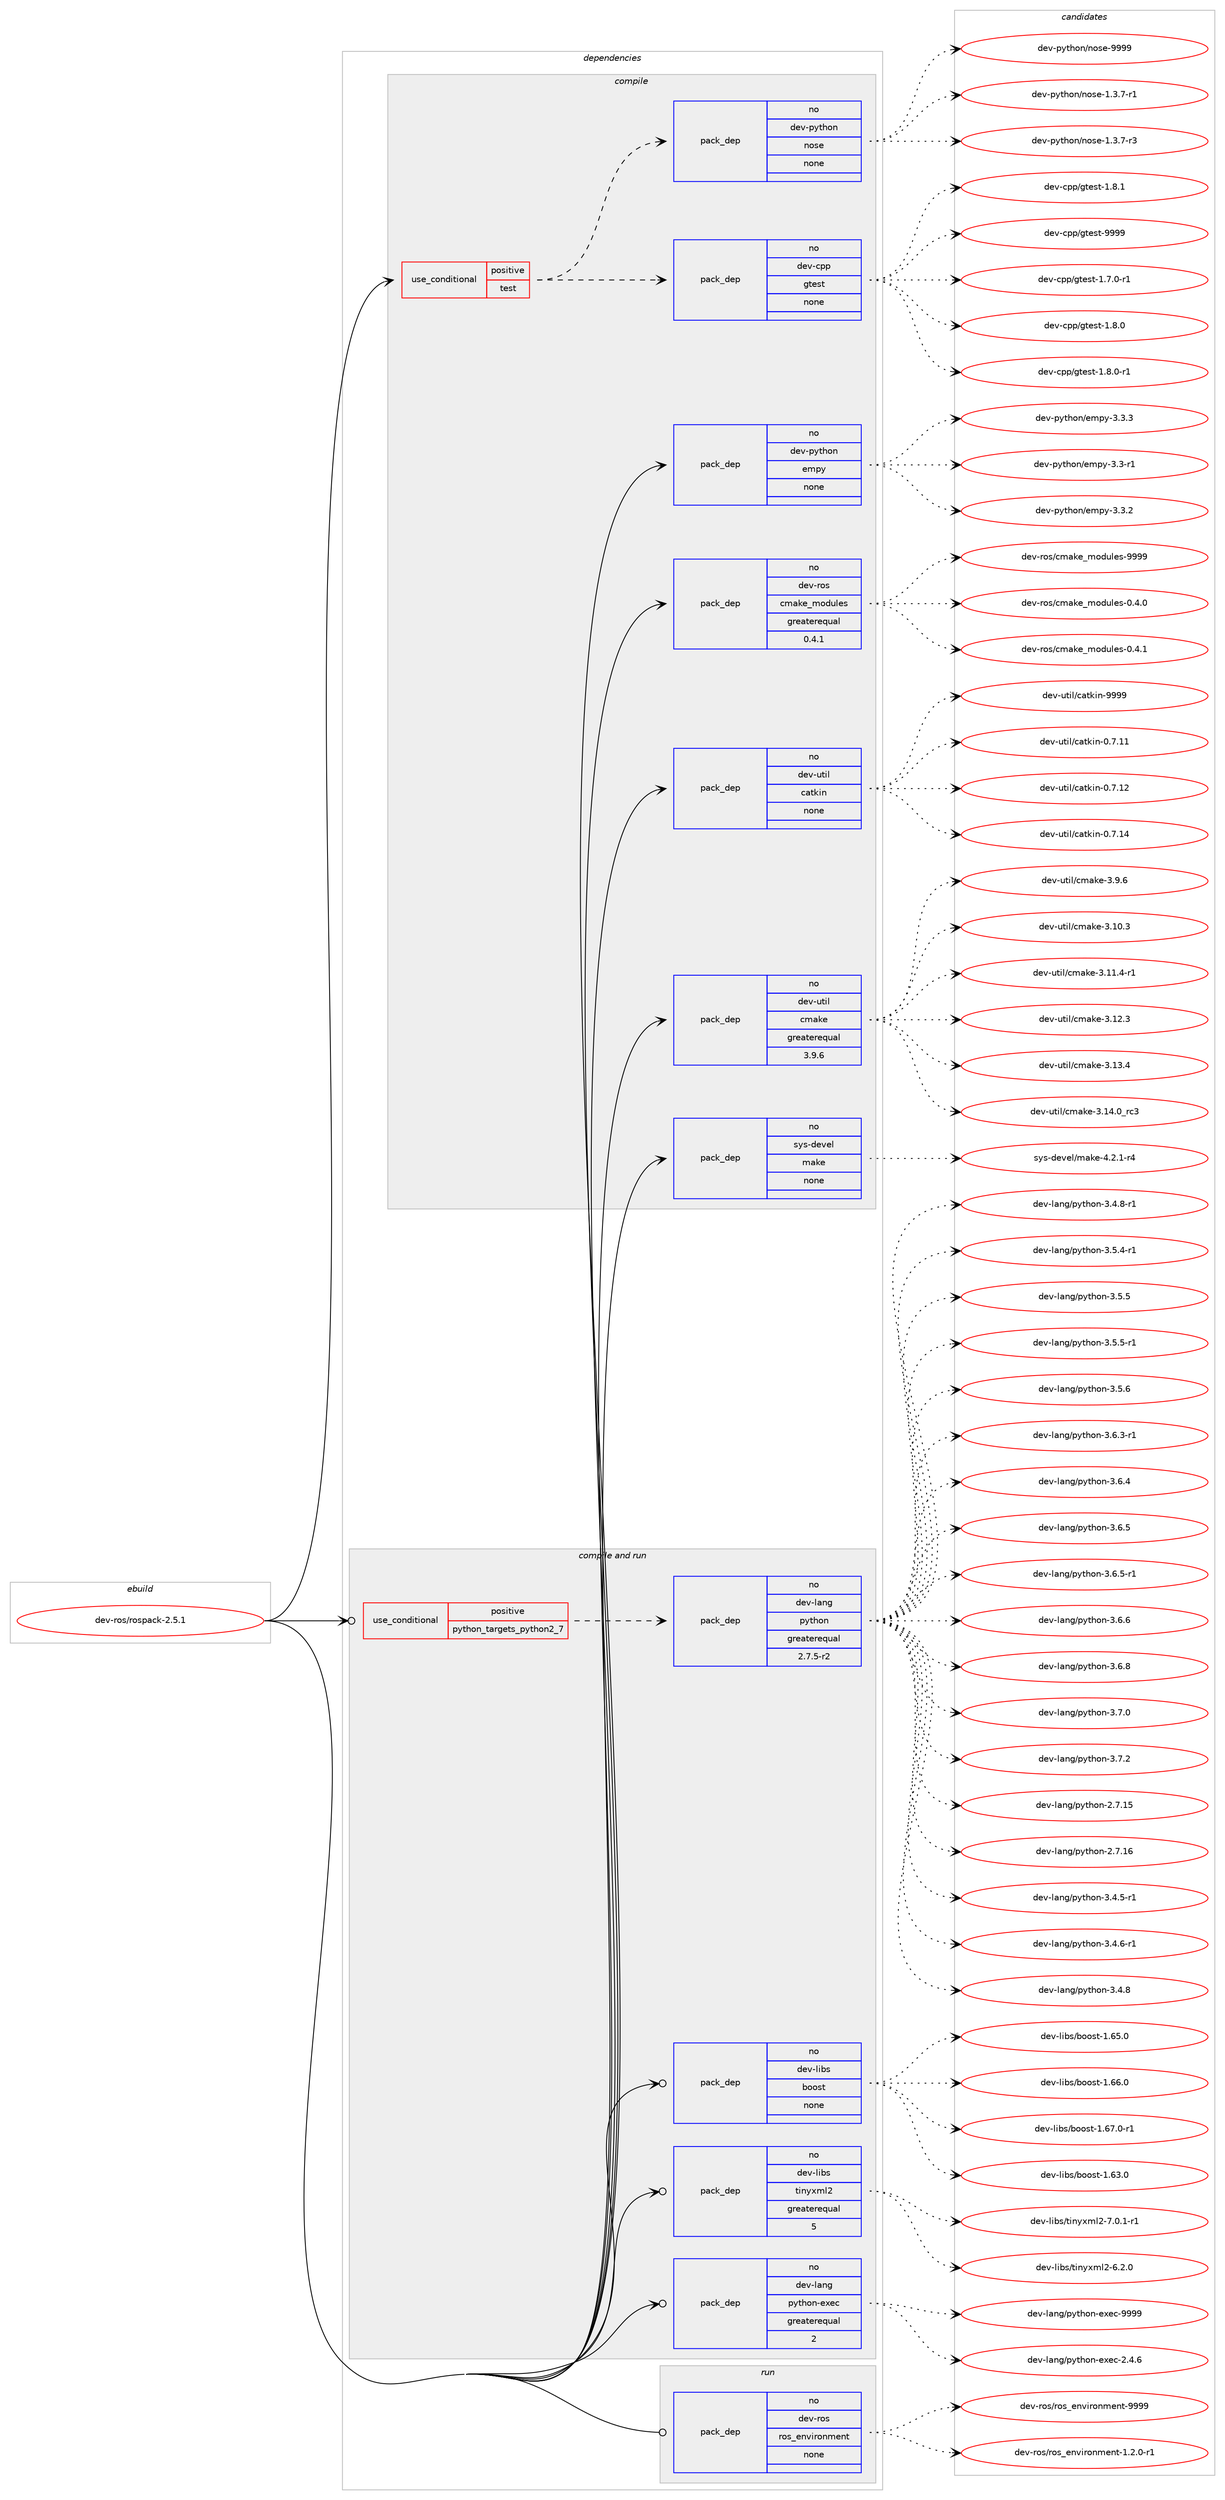 digraph prolog {

# *************
# Graph options
# *************

newrank=true;
concentrate=true;
compound=true;
graph [rankdir=LR,fontname=Helvetica,fontsize=10,ranksep=1.5];#, ranksep=2.5, nodesep=0.2];
edge  [arrowhead=vee];
node  [fontname=Helvetica,fontsize=10];

# **********
# The ebuild
# **********

subgraph cluster_leftcol {
color=gray;
rank=same;
label=<<i>ebuild</i>>;
id [label="dev-ros/rospack-2.5.1", color=red, width=4, href="../dev-ros/rospack-2.5.1.svg"];
}

# ****************
# The dependencies
# ****************

subgraph cluster_midcol {
color=gray;
label=<<i>dependencies</i>>;
subgraph cluster_compile {
fillcolor="#eeeeee";
style=filled;
label=<<i>compile</i>>;
subgraph cond390061 {
dependency1466385 [label=<<TABLE BORDER="0" CELLBORDER="1" CELLSPACING="0" CELLPADDING="4"><TR><TD ROWSPAN="3" CELLPADDING="10">use_conditional</TD></TR><TR><TD>positive</TD></TR><TR><TD>test</TD></TR></TABLE>>, shape=none, color=red];
subgraph pack1052934 {
dependency1466386 [label=<<TABLE BORDER="0" CELLBORDER="1" CELLSPACING="0" CELLPADDING="4" WIDTH="220"><TR><TD ROWSPAN="6" CELLPADDING="30">pack_dep</TD></TR><TR><TD WIDTH="110">no</TD></TR><TR><TD>dev-cpp</TD></TR><TR><TD>gtest</TD></TR><TR><TD>none</TD></TR><TR><TD></TD></TR></TABLE>>, shape=none, color=blue];
}
dependency1466385:e -> dependency1466386:w [weight=20,style="dashed",arrowhead="vee"];
subgraph pack1052935 {
dependency1466387 [label=<<TABLE BORDER="0" CELLBORDER="1" CELLSPACING="0" CELLPADDING="4" WIDTH="220"><TR><TD ROWSPAN="6" CELLPADDING="30">pack_dep</TD></TR><TR><TD WIDTH="110">no</TD></TR><TR><TD>dev-python</TD></TR><TR><TD>nose</TD></TR><TR><TD>none</TD></TR><TR><TD></TD></TR></TABLE>>, shape=none, color=blue];
}
dependency1466385:e -> dependency1466387:w [weight=20,style="dashed",arrowhead="vee"];
}
id:e -> dependency1466385:w [weight=20,style="solid",arrowhead="vee"];
subgraph pack1052936 {
dependency1466388 [label=<<TABLE BORDER="0" CELLBORDER="1" CELLSPACING="0" CELLPADDING="4" WIDTH="220"><TR><TD ROWSPAN="6" CELLPADDING="30">pack_dep</TD></TR><TR><TD WIDTH="110">no</TD></TR><TR><TD>dev-python</TD></TR><TR><TD>empy</TD></TR><TR><TD>none</TD></TR><TR><TD></TD></TR></TABLE>>, shape=none, color=blue];
}
id:e -> dependency1466388:w [weight=20,style="solid",arrowhead="vee"];
subgraph pack1052937 {
dependency1466389 [label=<<TABLE BORDER="0" CELLBORDER="1" CELLSPACING="0" CELLPADDING="4" WIDTH="220"><TR><TD ROWSPAN="6" CELLPADDING="30">pack_dep</TD></TR><TR><TD WIDTH="110">no</TD></TR><TR><TD>dev-ros</TD></TR><TR><TD>cmake_modules</TD></TR><TR><TD>greaterequal</TD></TR><TR><TD>0.4.1</TD></TR></TABLE>>, shape=none, color=blue];
}
id:e -> dependency1466389:w [weight=20,style="solid",arrowhead="vee"];
subgraph pack1052938 {
dependency1466390 [label=<<TABLE BORDER="0" CELLBORDER="1" CELLSPACING="0" CELLPADDING="4" WIDTH="220"><TR><TD ROWSPAN="6" CELLPADDING="30">pack_dep</TD></TR><TR><TD WIDTH="110">no</TD></TR><TR><TD>dev-util</TD></TR><TR><TD>catkin</TD></TR><TR><TD>none</TD></TR><TR><TD></TD></TR></TABLE>>, shape=none, color=blue];
}
id:e -> dependency1466390:w [weight=20,style="solid",arrowhead="vee"];
subgraph pack1052939 {
dependency1466391 [label=<<TABLE BORDER="0" CELLBORDER="1" CELLSPACING="0" CELLPADDING="4" WIDTH="220"><TR><TD ROWSPAN="6" CELLPADDING="30">pack_dep</TD></TR><TR><TD WIDTH="110">no</TD></TR><TR><TD>dev-util</TD></TR><TR><TD>cmake</TD></TR><TR><TD>greaterequal</TD></TR><TR><TD>3.9.6</TD></TR></TABLE>>, shape=none, color=blue];
}
id:e -> dependency1466391:w [weight=20,style="solid",arrowhead="vee"];
subgraph pack1052940 {
dependency1466392 [label=<<TABLE BORDER="0" CELLBORDER="1" CELLSPACING="0" CELLPADDING="4" WIDTH="220"><TR><TD ROWSPAN="6" CELLPADDING="30">pack_dep</TD></TR><TR><TD WIDTH="110">no</TD></TR><TR><TD>sys-devel</TD></TR><TR><TD>make</TD></TR><TR><TD>none</TD></TR><TR><TD></TD></TR></TABLE>>, shape=none, color=blue];
}
id:e -> dependency1466392:w [weight=20,style="solid",arrowhead="vee"];
}
subgraph cluster_compileandrun {
fillcolor="#eeeeee";
style=filled;
label=<<i>compile and run</i>>;
subgraph cond390062 {
dependency1466393 [label=<<TABLE BORDER="0" CELLBORDER="1" CELLSPACING="0" CELLPADDING="4"><TR><TD ROWSPAN="3" CELLPADDING="10">use_conditional</TD></TR><TR><TD>positive</TD></TR><TR><TD>python_targets_python2_7</TD></TR></TABLE>>, shape=none, color=red];
subgraph pack1052941 {
dependency1466394 [label=<<TABLE BORDER="0" CELLBORDER="1" CELLSPACING="0" CELLPADDING="4" WIDTH="220"><TR><TD ROWSPAN="6" CELLPADDING="30">pack_dep</TD></TR><TR><TD WIDTH="110">no</TD></TR><TR><TD>dev-lang</TD></TR><TR><TD>python</TD></TR><TR><TD>greaterequal</TD></TR><TR><TD>2.7.5-r2</TD></TR></TABLE>>, shape=none, color=blue];
}
dependency1466393:e -> dependency1466394:w [weight=20,style="dashed",arrowhead="vee"];
}
id:e -> dependency1466393:w [weight=20,style="solid",arrowhead="odotvee"];
subgraph pack1052942 {
dependency1466395 [label=<<TABLE BORDER="0" CELLBORDER="1" CELLSPACING="0" CELLPADDING="4" WIDTH="220"><TR><TD ROWSPAN="6" CELLPADDING="30">pack_dep</TD></TR><TR><TD WIDTH="110">no</TD></TR><TR><TD>dev-lang</TD></TR><TR><TD>python-exec</TD></TR><TR><TD>greaterequal</TD></TR><TR><TD>2</TD></TR></TABLE>>, shape=none, color=blue];
}
id:e -> dependency1466395:w [weight=20,style="solid",arrowhead="odotvee"];
subgraph pack1052943 {
dependency1466396 [label=<<TABLE BORDER="0" CELLBORDER="1" CELLSPACING="0" CELLPADDING="4" WIDTH="220"><TR><TD ROWSPAN="6" CELLPADDING="30">pack_dep</TD></TR><TR><TD WIDTH="110">no</TD></TR><TR><TD>dev-libs</TD></TR><TR><TD>boost</TD></TR><TR><TD>none</TD></TR><TR><TD></TD></TR></TABLE>>, shape=none, color=blue];
}
id:e -> dependency1466396:w [weight=20,style="solid",arrowhead="odotvee"];
subgraph pack1052944 {
dependency1466397 [label=<<TABLE BORDER="0" CELLBORDER="1" CELLSPACING="0" CELLPADDING="4" WIDTH="220"><TR><TD ROWSPAN="6" CELLPADDING="30">pack_dep</TD></TR><TR><TD WIDTH="110">no</TD></TR><TR><TD>dev-libs</TD></TR><TR><TD>tinyxml2</TD></TR><TR><TD>greaterequal</TD></TR><TR><TD>5</TD></TR></TABLE>>, shape=none, color=blue];
}
id:e -> dependency1466397:w [weight=20,style="solid",arrowhead="odotvee"];
}
subgraph cluster_run {
fillcolor="#eeeeee";
style=filled;
label=<<i>run</i>>;
subgraph pack1052945 {
dependency1466398 [label=<<TABLE BORDER="0" CELLBORDER="1" CELLSPACING="0" CELLPADDING="4" WIDTH="220"><TR><TD ROWSPAN="6" CELLPADDING="30">pack_dep</TD></TR><TR><TD WIDTH="110">no</TD></TR><TR><TD>dev-ros</TD></TR><TR><TD>ros_environment</TD></TR><TR><TD>none</TD></TR><TR><TD></TD></TR></TABLE>>, shape=none, color=blue];
}
id:e -> dependency1466398:w [weight=20,style="solid",arrowhead="odot"];
}
}

# **************
# The candidates
# **************

subgraph cluster_choices {
rank=same;
color=gray;
label=<<i>candidates</i>>;

subgraph choice1052934 {
color=black;
nodesep=1;
choice1001011184599112112471031161011151164549465546484511449 [label="dev-cpp/gtest-1.7.0-r1", color=red, width=4,href="../dev-cpp/gtest-1.7.0-r1.svg"];
choice100101118459911211247103116101115116454946564648 [label="dev-cpp/gtest-1.8.0", color=red, width=4,href="../dev-cpp/gtest-1.8.0.svg"];
choice1001011184599112112471031161011151164549465646484511449 [label="dev-cpp/gtest-1.8.0-r1", color=red, width=4,href="../dev-cpp/gtest-1.8.0-r1.svg"];
choice100101118459911211247103116101115116454946564649 [label="dev-cpp/gtest-1.8.1", color=red, width=4,href="../dev-cpp/gtest-1.8.1.svg"];
choice1001011184599112112471031161011151164557575757 [label="dev-cpp/gtest-9999", color=red, width=4,href="../dev-cpp/gtest-9999.svg"];
dependency1466386:e -> choice1001011184599112112471031161011151164549465546484511449:w [style=dotted,weight="100"];
dependency1466386:e -> choice100101118459911211247103116101115116454946564648:w [style=dotted,weight="100"];
dependency1466386:e -> choice1001011184599112112471031161011151164549465646484511449:w [style=dotted,weight="100"];
dependency1466386:e -> choice100101118459911211247103116101115116454946564649:w [style=dotted,weight="100"];
dependency1466386:e -> choice1001011184599112112471031161011151164557575757:w [style=dotted,weight="100"];
}
subgraph choice1052935 {
color=black;
nodesep=1;
choice10010111845112121116104111110471101111151014549465146554511449 [label="dev-python/nose-1.3.7-r1", color=red, width=4,href="../dev-python/nose-1.3.7-r1.svg"];
choice10010111845112121116104111110471101111151014549465146554511451 [label="dev-python/nose-1.3.7-r3", color=red, width=4,href="../dev-python/nose-1.3.7-r3.svg"];
choice10010111845112121116104111110471101111151014557575757 [label="dev-python/nose-9999", color=red, width=4,href="../dev-python/nose-9999.svg"];
dependency1466387:e -> choice10010111845112121116104111110471101111151014549465146554511449:w [style=dotted,weight="100"];
dependency1466387:e -> choice10010111845112121116104111110471101111151014549465146554511451:w [style=dotted,weight="100"];
dependency1466387:e -> choice10010111845112121116104111110471101111151014557575757:w [style=dotted,weight="100"];
}
subgraph choice1052936 {
color=black;
nodesep=1;
choice1001011184511212111610411111047101109112121455146514511449 [label="dev-python/empy-3.3-r1", color=red, width=4,href="../dev-python/empy-3.3-r1.svg"];
choice1001011184511212111610411111047101109112121455146514650 [label="dev-python/empy-3.3.2", color=red, width=4,href="../dev-python/empy-3.3.2.svg"];
choice1001011184511212111610411111047101109112121455146514651 [label="dev-python/empy-3.3.3", color=red, width=4,href="../dev-python/empy-3.3.3.svg"];
dependency1466388:e -> choice1001011184511212111610411111047101109112121455146514511449:w [style=dotted,weight="100"];
dependency1466388:e -> choice1001011184511212111610411111047101109112121455146514650:w [style=dotted,weight="100"];
dependency1466388:e -> choice1001011184511212111610411111047101109112121455146514651:w [style=dotted,weight="100"];
}
subgraph choice1052937 {
color=black;
nodesep=1;
choice1001011184511411111547991099710710195109111100117108101115454846524648 [label="dev-ros/cmake_modules-0.4.0", color=red, width=4,href="../dev-ros/cmake_modules-0.4.0.svg"];
choice1001011184511411111547991099710710195109111100117108101115454846524649 [label="dev-ros/cmake_modules-0.4.1", color=red, width=4,href="../dev-ros/cmake_modules-0.4.1.svg"];
choice10010111845114111115479910997107101951091111001171081011154557575757 [label="dev-ros/cmake_modules-9999", color=red, width=4,href="../dev-ros/cmake_modules-9999.svg"];
dependency1466389:e -> choice1001011184511411111547991099710710195109111100117108101115454846524648:w [style=dotted,weight="100"];
dependency1466389:e -> choice1001011184511411111547991099710710195109111100117108101115454846524649:w [style=dotted,weight="100"];
dependency1466389:e -> choice10010111845114111115479910997107101951091111001171081011154557575757:w [style=dotted,weight="100"];
}
subgraph choice1052938 {
color=black;
nodesep=1;
choice1001011184511711610510847999711610710511045484655464949 [label="dev-util/catkin-0.7.11", color=red, width=4,href="../dev-util/catkin-0.7.11.svg"];
choice1001011184511711610510847999711610710511045484655464950 [label="dev-util/catkin-0.7.12", color=red, width=4,href="../dev-util/catkin-0.7.12.svg"];
choice1001011184511711610510847999711610710511045484655464952 [label="dev-util/catkin-0.7.14", color=red, width=4,href="../dev-util/catkin-0.7.14.svg"];
choice100101118451171161051084799971161071051104557575757 [label="dev-util/catkin-9999", color=red, width=4,href="../dev-util/catkin-9999.svg"];
dependency1466390:e -> choice1001011184511711610510847999711610710511045484655464949:w [style=dotted,weight="100"];
dependency1466390:e -> choice1001011184511711610510847999711610710511045484655464950:w [style=dotted,weight="100"];
dependency1466390:e -> choice1001011184511711610510847999711610710511045484655464952:w [style=dotted,weight="100"];
dependency1466390:e -> choice100101118451171161051084799971161071051104557575757:w [style=dotted,weight="100"];
}
subgraph choice1052939 {
color=black;
nodesep=1;
choice1001011184511711610510847991099710710145514649484651 [label="dev-util/cmake-3.10.3", color=red, width=4,href="../dev-util/cmake-3.10.3.svg"];
choice10010111845117116105108479910997107101455146494946524511449 [label="dev-util/cmake-3.11.4-r1", color=red, width=4,href="../dev-util/cmake-3.11.4-r1.svg"];
choice1001011184511711610510847991099710710145514649504651 [label="dev-util/cmake-3.12.3", color=red, width=4,href="../dev-util/cmake-3.12.3.svg"];
choice1001011184511711610510847991099710710145514649514652 [label="dev-util/cmake-3.13.4", color=red, width=4,href="../dev-util/cmake-3.13.4.svg"];
choice1001011184511711610510847991099710710145514649524648951149951 [label="dev-util/cmake-3.14.0_rc3", color=red, width=4,href="../dev-util/cmake-3.14.0_rc3.svg"];
choice10010111845117116105108479910997107101455146574654 [label="dev-util/cmake-3.9.6", color=red, width=4,href="../dev-util/cmake-3.9.6.svg"];
dependency1466391:e -> choice1001011184511711610510847991099710710145514649484651:w [style=dotted,weight="100"];
dependency1466391:e -> choice10010111845117116105108479910997107101455146494946524511449:w [style=dotted,weight="100"];
dependency1466391:e -> choice1001011184511711610510847991099710710145514649504651:w [style=dotted,weight="100"];
dependency1466391:e -> choice1001011184511711610510847991099710710145514649514652:w [style=dotted,weight="100"];
dependency1466391:e -> choice1001011184511711610510847991099710710145514649524648951149951:w [style=dotted,weight="100"];
dependency1466391:e -> choice10010111845117116105108479910997107101455146574654:w [style=dotted,weight="100"];
}
subgraph choice1052940 {
color=black;
nodesep=1;
choice1151211154510010111810110847109971071014552465046494511452 [label="sys-devel/make-4.2.1-r4", color=red, width=4,href="../sys-devel/make-4.2.1-r4.svg"];
dependency1466392:e -> choice1151211154510010111810110847109971071014552465046494511452:w [style=dotted,weight="100"];
}
subgraph choice1052941 {
color=black;
nodesep=1;
choice10010111845108971101034711212111610411111045504655464953 [label="dev-lang/python-2.7.15", color=red, width=4,href="../dev-lang/python-2.7.15.svg"];
choice10010111845108971101034711212111610411111045504655464954 [label="dev-lang/python-2.7.16", color=red, width=4,href="../dev-lang/python-2.7.16.svg"];
choice1001011184510897110103471121211161041111104551465246534511449 [label="dev-lang/python-3.4.5-r1", color=red, width=4,href="../dev-lang/python-3.4.5-r1.svg"];
choice1001011184510897110103471121211161041111104551465246544511449 [label="dev-lang/python-3.4.6-r1", color=red, width=4,href="../dev-lang/python-3.4.6-r1.svg"];
choice100101118451089711010347112121116104111110455146524656 [label="dev-lang/python-3.4.8", color=red, width=4,href="../dev-lang/python-3.4.8.svg"];
choice1001011184510897110103471121211161041111104551465246564511449 [label="dev-lang/python-3.4.8-r1", color=red, width=4,href="../dev-lang/python-3.4.8-r1.svg"];
choice1001011184510897110103471121211161041111104551465346524511449 [label="dev-lang/python-3.5.4-r1", color=red, width=4,href="../dev-lang/python-3.5.4-r1.svg"];
choice100101118451089711010347112121116104111110455146534653 [label="dev-lang/python-3.5.5", color=red, width=4,href="../dev-lang/python-3.5.5.svg"];
choice1001011184510897110103471121211161041111104551465346534511449 [label="dev-lang/python-3.5.5-r1", color=red, width=4,href="../dev-lang/python-3.5.5-r1.svg"];
choice100101118451089711010347112121116104111110455146534654 [label="dev-lang/python-3.5.6", color=red, width=4,href="../dev-lang/python-3.5.6.svg"];
choice1001011184510897110103471121211161041111104551465446514511449 [label="dev-lang/python-3.6.3-r1", color=red, width=4,href="../dev-lang/python-3.6.3-r1.svg"];
choice100101118451089711010347112121116104111110455146544652 [label="dev-lang/python-3.6.4", color=red, width=4,href="../dev-lang/python-3.6.4.svg"];
choice100101118451089711010347112121116104111110455146544653 [label="dev-lang/python-3.6.5", color=red, width=4,href="../dev-lang/python-3.6.5.svg"];
choice1001011184510897110103471121211161041111104551465446534511449 [label="dev-lang/python-3.6.5-r1", color=red, width=4,href="../dev-lang/python-3.6.5-r1.svg"];
choice100101118451089711010347112121116104111110455146544654 [label="dev-lang/python-3.6.6", color=red, width=4,href="../dev-lang/python-3.6.6.svg"];
choice100101118451089711010347112121116104111110455146544656 [label="dev-lang/python-3.6.8", color=red, width=4,href="../dev-lang/python-3.6.8.svg"];
choice100101118451089711010347112121116104111110455146554648 [label="dev-lang/python-3.7.0", color=red, width=4,href="../dev-lang/python-3.7.0.svg"];
choice100101118451089711010347112121116104111110455146554650 [label="dev-lang/python-3.7.2", color=red, width=4,href="../dev-lang/python-3.7.2.svg"];
dependency1466394:e -> choice10010111845108971101034711212111610411111045504655464953:w [style=dotted,weight="100"];
dependency1466394:e -> choice10010111845108971101034711212111610411111045504655464954:w [style=dotted,weight="100"];
dependency1466394:e -> choice1001011184510897110103471121211161041111104551465246534511449:w [style=dotted,weight="100"];
dependency1466394:e -> choice1001011184510897110103471121211161041111104551465246544511449:w [style=dotted,weight="100"];
dependency1466394:e -> choice100101118451089711010347112121116104111110455146524656:w [style=dotted,weight="100"];
dependency1466394:e -> choice1001011184510897110103471121211161041111104551465246564511449:w [style=dotted,weight="100"];
dependency1466394:e -> choice1001011184510897110103471121211161041111104551465346524511449:w [style=dotted,weight="100"];
dependency1466394:e -> choice100101118451089711010347112121116104111110455146534653:w [style=dotted,weight="100"];
dependency1466394:e -> choice1001011184510897110103471121211161041111104551465346534511449:w [style=dotted,weight="100"];
dependency1466394:e -> choice100101118451089711010347112121116104111110455146534654:w [style=dotted,weight="100"];
dependency1466394:e -> choice1001011184510897110103471121211161041111104551465446514511449:w [style=dotted,weight="100"];
dependency1466394:e -> choice100101118451089711010347112121116104111110455146544652:w [style=dotted,weight="100"];
dependency1466394:e -> choice100101118451089711010347112121116104111110455146544653:w [style=dotted,weight="100"];
dependency1466394:e -> choice1001011184510897110103471121211161041111104551465446534511449:w [style=dotted,weight="100"];
dependency1466394:e -> choice100101118451089711010347112121116104111110455146544654:w [style=dotted,weight="100"];
dependency1466394:e -> choice100101118451089711010347112121116104111110455146544656:w [style=dotted,weight="100"];
dependency1466394:e -> choice100101118451089711010347112121116104111110455146554648:w [style=dotted,weight="100"];
dependency1466394:e -> choice100101118451089711010347112121116104111110455146554650:w [style=dotted,weight="100"];
}
subgraph choice1052942 {
color=black;
nodesep=1;
choice1001011184510897110103471121211161041111104510112010199455046524654 [label="dev-lang/python-exec-2.4.6", color=red, width=4,href="../dev-lang/python-exec-2.4.6.svg"];
choice10010111845108971101034711212111610411111045101120101994557575757 [label="dev-lang/python-exec-9999", color=red, width=4,href="../dev-lang/python-exec-9999.svg"];
dependency1466395:e -> choice1001011184510897110103471121211161041111104510112010199455046524654:w [style=dotted,weight="100"];
dependency1466395:e -> choice10010111845108971101034711212111610411111045101120101994557575757:w [style=dotted,weight="100"];
}
subgraph choice1052943 {
color=black;
nodesep=1;
choice1001011184510810598115479811111111511645494654514648 [label="dev-libs/boost-1.63.0", color=red, width=4,href="../dev-libs/boost-1.63.0.svg"];
choice1001011184510810598115479811111111511645494654534648 [label="dev-libs/boost-1.65.0", color=red, width=4,href="../dev-libs/boost-1.65.0.svg"];
choice1001011184510810598115479811111111511645494654544648 [label="dev-libs/boost-1.66.0", color=red, width=4,href="../dev-libs/boost-1.66.0.svg"];
choice10010111845108105981154798111111115116454946545546484511449 [label="dev-libs/boost-1.67.0-r1", color=red, width=4,href="../dev-libs/boost-1.67.0-r1.svg"];
dependency1466396:e -> choice1001011184510810598115479811111111511645494654514648:w [style=dotted,weight="100"];
dependency1466396:e -> choice1001011184510810598115479811111111511645494654534648:w [style=dotted,weight="100"];
dependency1466396:e -> choice1001011184510810598115479811111111511645494654544648:w [style=dotted,weight="100"];
dependency1466396:e -> choice10010111845108105981154798111111115116454946545546484511449:w [style=dotted,weight="100"];
}
subgraph choice1052944 {
color=black;
nodesep=1;
choice10010111845108105981154711610511012112010910850455446504648 [label="dev-libs/tinyxml2-6.2.0", color=red, width=4,href="../dev-libs/tinyxml2-6.2.0.svg"];
choice100101118451081059811547116105110121120109108504555464846494511449 [label="dev-libs/tinyxml2-7.0.1-r1", color=red, width=4,href="../dev-libs/tinyxml2-7.0.1-r1.svg"];
dependency1466397:e -> choice10010111845108105981154711610511012112010910850455446504648:w [style=dotted,weight="100"];
dependency1466397:e -> choice100101118451081059811547116105110121120109108504555464846494511449:w [style=dotted,weight="100"];
}
subgraph choice1052945 {
color=black;
nodesep=1;
choice1001011184511411111547114111115951011101181051141111101091011101164549465046484511449 [label="dev-ros/ros_environment-1.2.0-r1", color=red, width=4,href="../dev-ros/ros_environment-1.2.0-r1.svg"];
choice1001011184511411111547114111115951011101181051141111101091011101164557575757 [label="dev-ros/ros_environment-9999", color=red, width=4,href="../dev-ros/ros_environment-9999.svg"];
dependency1466398:e -> choice1001011184511411111547114111115951011101181051141111101091011101164549465046484511449:w [style=dotted,weight="100"];
dependency1466398:e -> choice1001011184511411111547114111115951011101181051141111101091011101164557575757:w [style=dotted,weight="100"];
}
}

}
